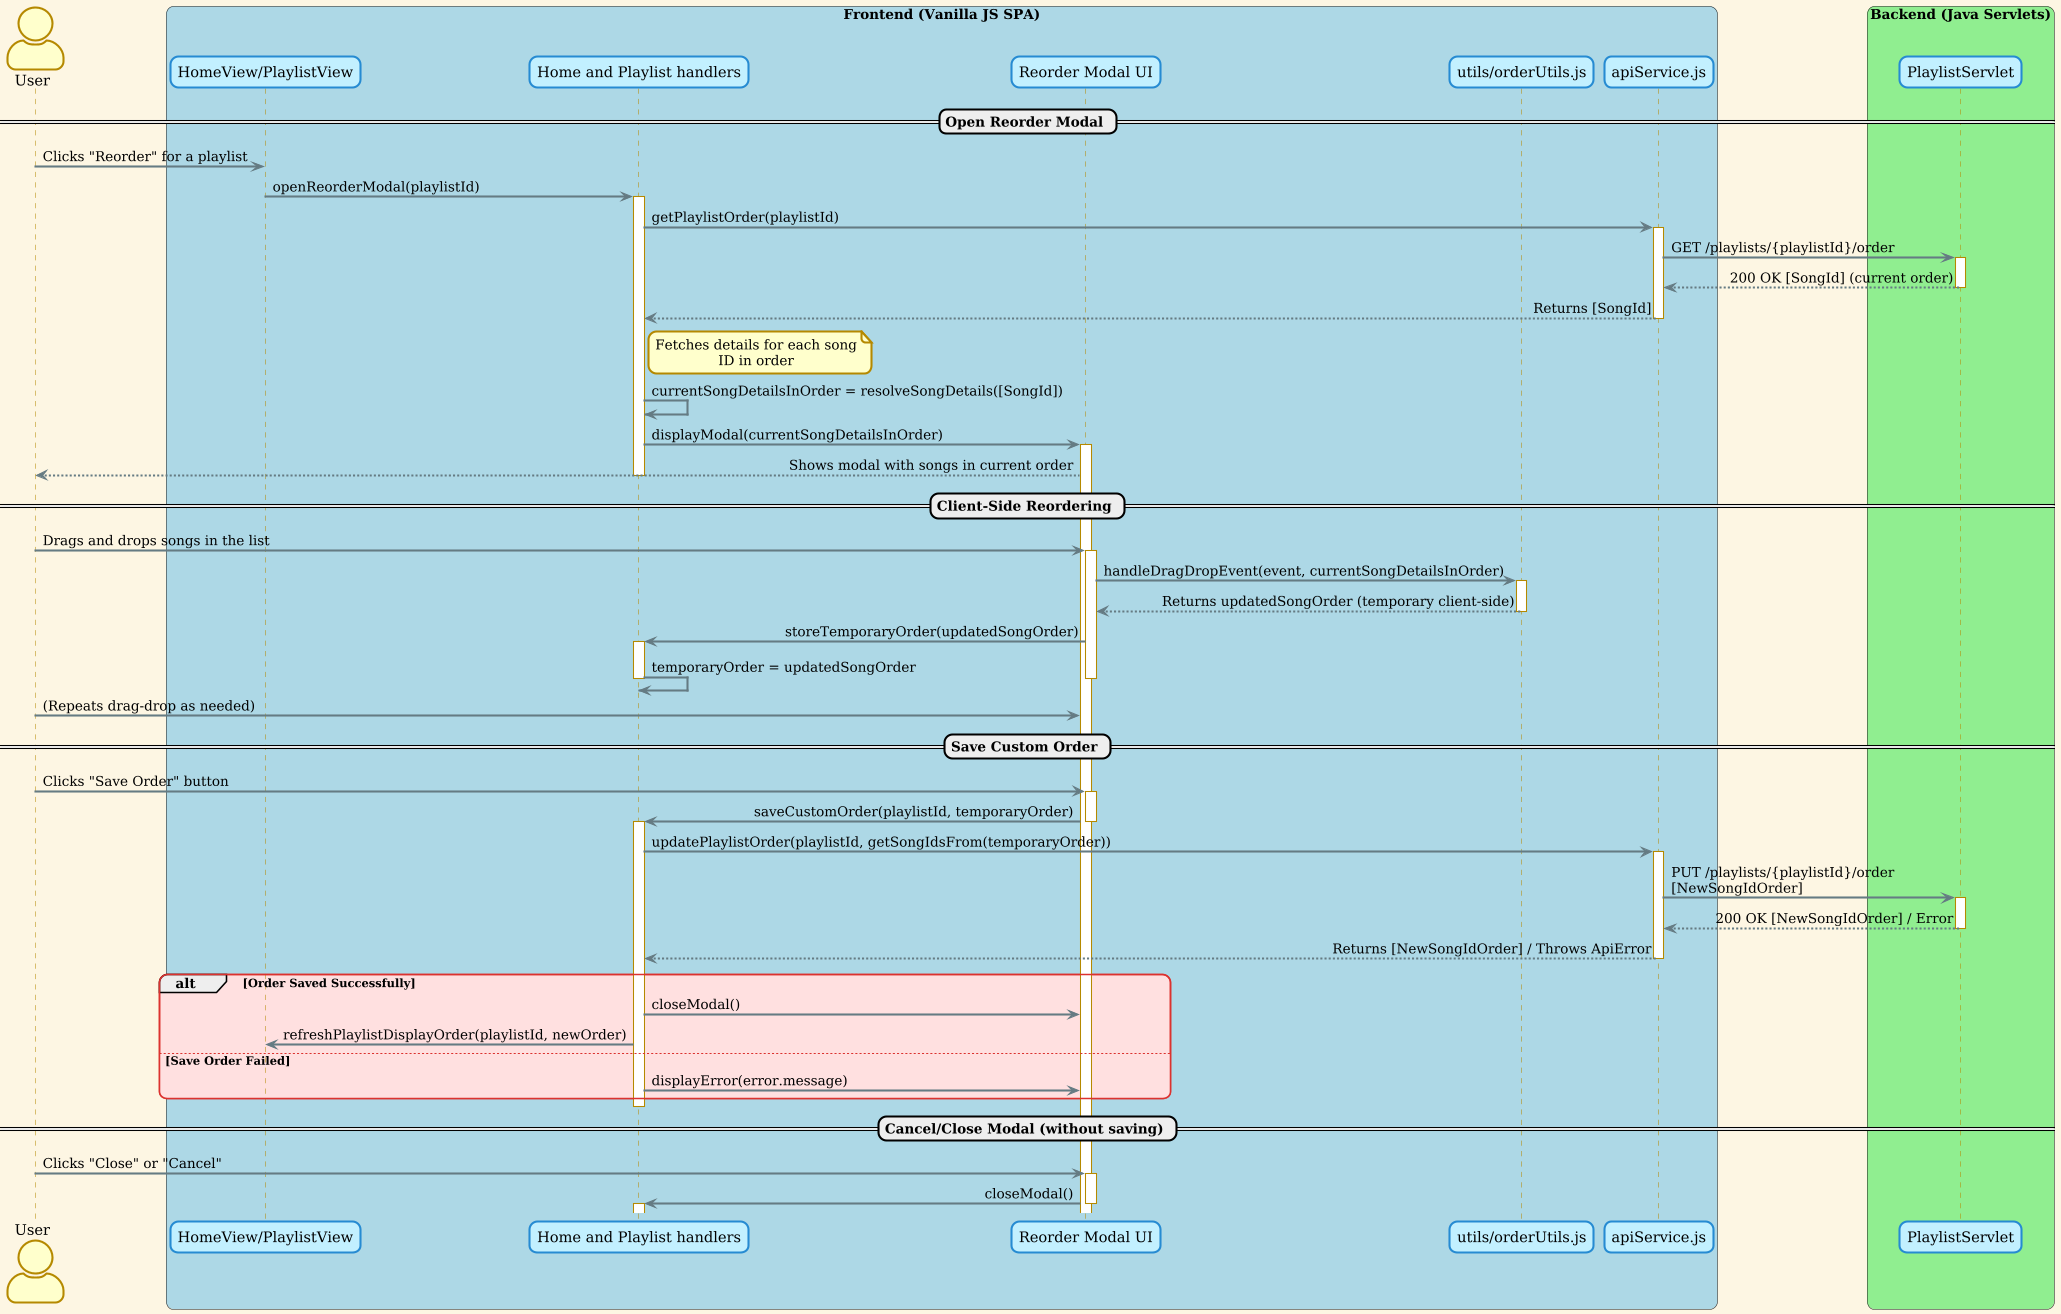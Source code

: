 @startuml
!theme sunlust
actor User

box "Frontend (Vanilla JS SPA)" #LightBlue
  participant "HomeView/PlaylistView" as TriggerView
  participant "Home and Playlist handlers" as ResponsibleHandler
  participant "Reorder Modal UI" as ReorderModal
  participant "utils/orderUtils.js" as OrderUtils
  participant "apiService.js" as ApiService
end box

box "Backend (Java Servlets)" #LightGreen
  participant "PlaylistServlet" as PlaylistServlet
end box

== Open Reorder Modal ==
User -> TriggerView : Clicks "Reorder" for a playlist
TriggerView -> ResponsibleHandler : openReorderModal(playlistId)
activate ResponsibleHandler

ResponsibleHandler -> ApiService : getPlaylistOrder(playlistId)
activate ApiService
ApiService -> PlaylistServlet : GET /playlists/{playlistId}/order
activate PlaylistServlet
PlaylistServlet --> ApiService : 200 OK [SongId] (current order)
deactivate PlaylistServlet
ApiService --> ResponsibleHandler : Returns [SongId]
deactivate ApiService

note right ResponsibleHandler
  Fetches details for each song ID in order
end note
ResponsibleHandler -> ResponsibleHandler : currentSongDetailsInOrder = resolveSongDetails([SongId])

ResponsibleHandler -> ReorderModal : displayModal(currentSongDetailsInOrder)
activate ReorderModal
ReorderModal --> User : Shows modal with songs in current order
deactivate ResponsibleHandler


== Client-Side Reordering ==
User -> ReorderModal : Drags and drops songs in the list
activate ReorderModal
ReorderModal -> OrderUtils : handleDragDropEvent(event, currentSongDetailsInOrder)
activate OrderUtils
OrderUtils --> ReorderModal : Returns updatedSongOrder (temporary client-side)
deactivate OrderUtils
ReorderModal -> ResponsibleHandler : storeTemporaryOrder(updatedSongOrder)
activate ResponsibleHandler
ResponsibleHandler -> ResponsibleHandler : temporaryOrder = updatedSongOrder
deactivate ResponsibleHandler
deactivate ReorderModal

User -> ReorderModal : (Repeats drag-drop as needed)

== Save Custom Order ==
User -> ReorderModal : Clicks "Save Order" button
activate ReorderModal
ReorderModal -> ResponsibleHandler : saveCustomOrder(playlistId, temporaryOrder)
deactivate ReorderModal
activate ResponsibleHandler

ResponsibleHandler -> ApiService : updatePlaylistOrder(playlistId, getSongIdsFrom(temporaryOrder))
activate ApiService
ApiService -> PlaylistServlet : PUT /playlists/{playlistId}/order\n[NewSongIdOrder]
activate PlaylistServlet
PlaylistServlet --> ApiService : 200 OK [NewSongIdOrder] / Error
deactivate PlaylistServlet
ApiService --> ResponsibleHandler : Returns [NewSongIdOrder] / Throws ApiError
deactivate ApiService

alt Order Saved Successfully
  ResponsibleHandler -> ReorderModal : closeModal()
  ResponsibleHandler -> TriggerView : refreshPlaylistDisplayOrder(playlistId, newOrder)
else Save Order Failed
  ResponsibleHandler -> ReorderModal : displayError(error.message)
end
deactivate ResponsibleHandler


== Cancel/Close Modal (without saving) ==
User -> ReorderModal : Clicks "Close" or "Cancel"
activate ReorderModal
ReorderModal -> ResponsibleHandler : closeModal()
deactivate ReorderModal
activate ResponsibleHandler
deactivate ResponsibleHandler

@enduml
